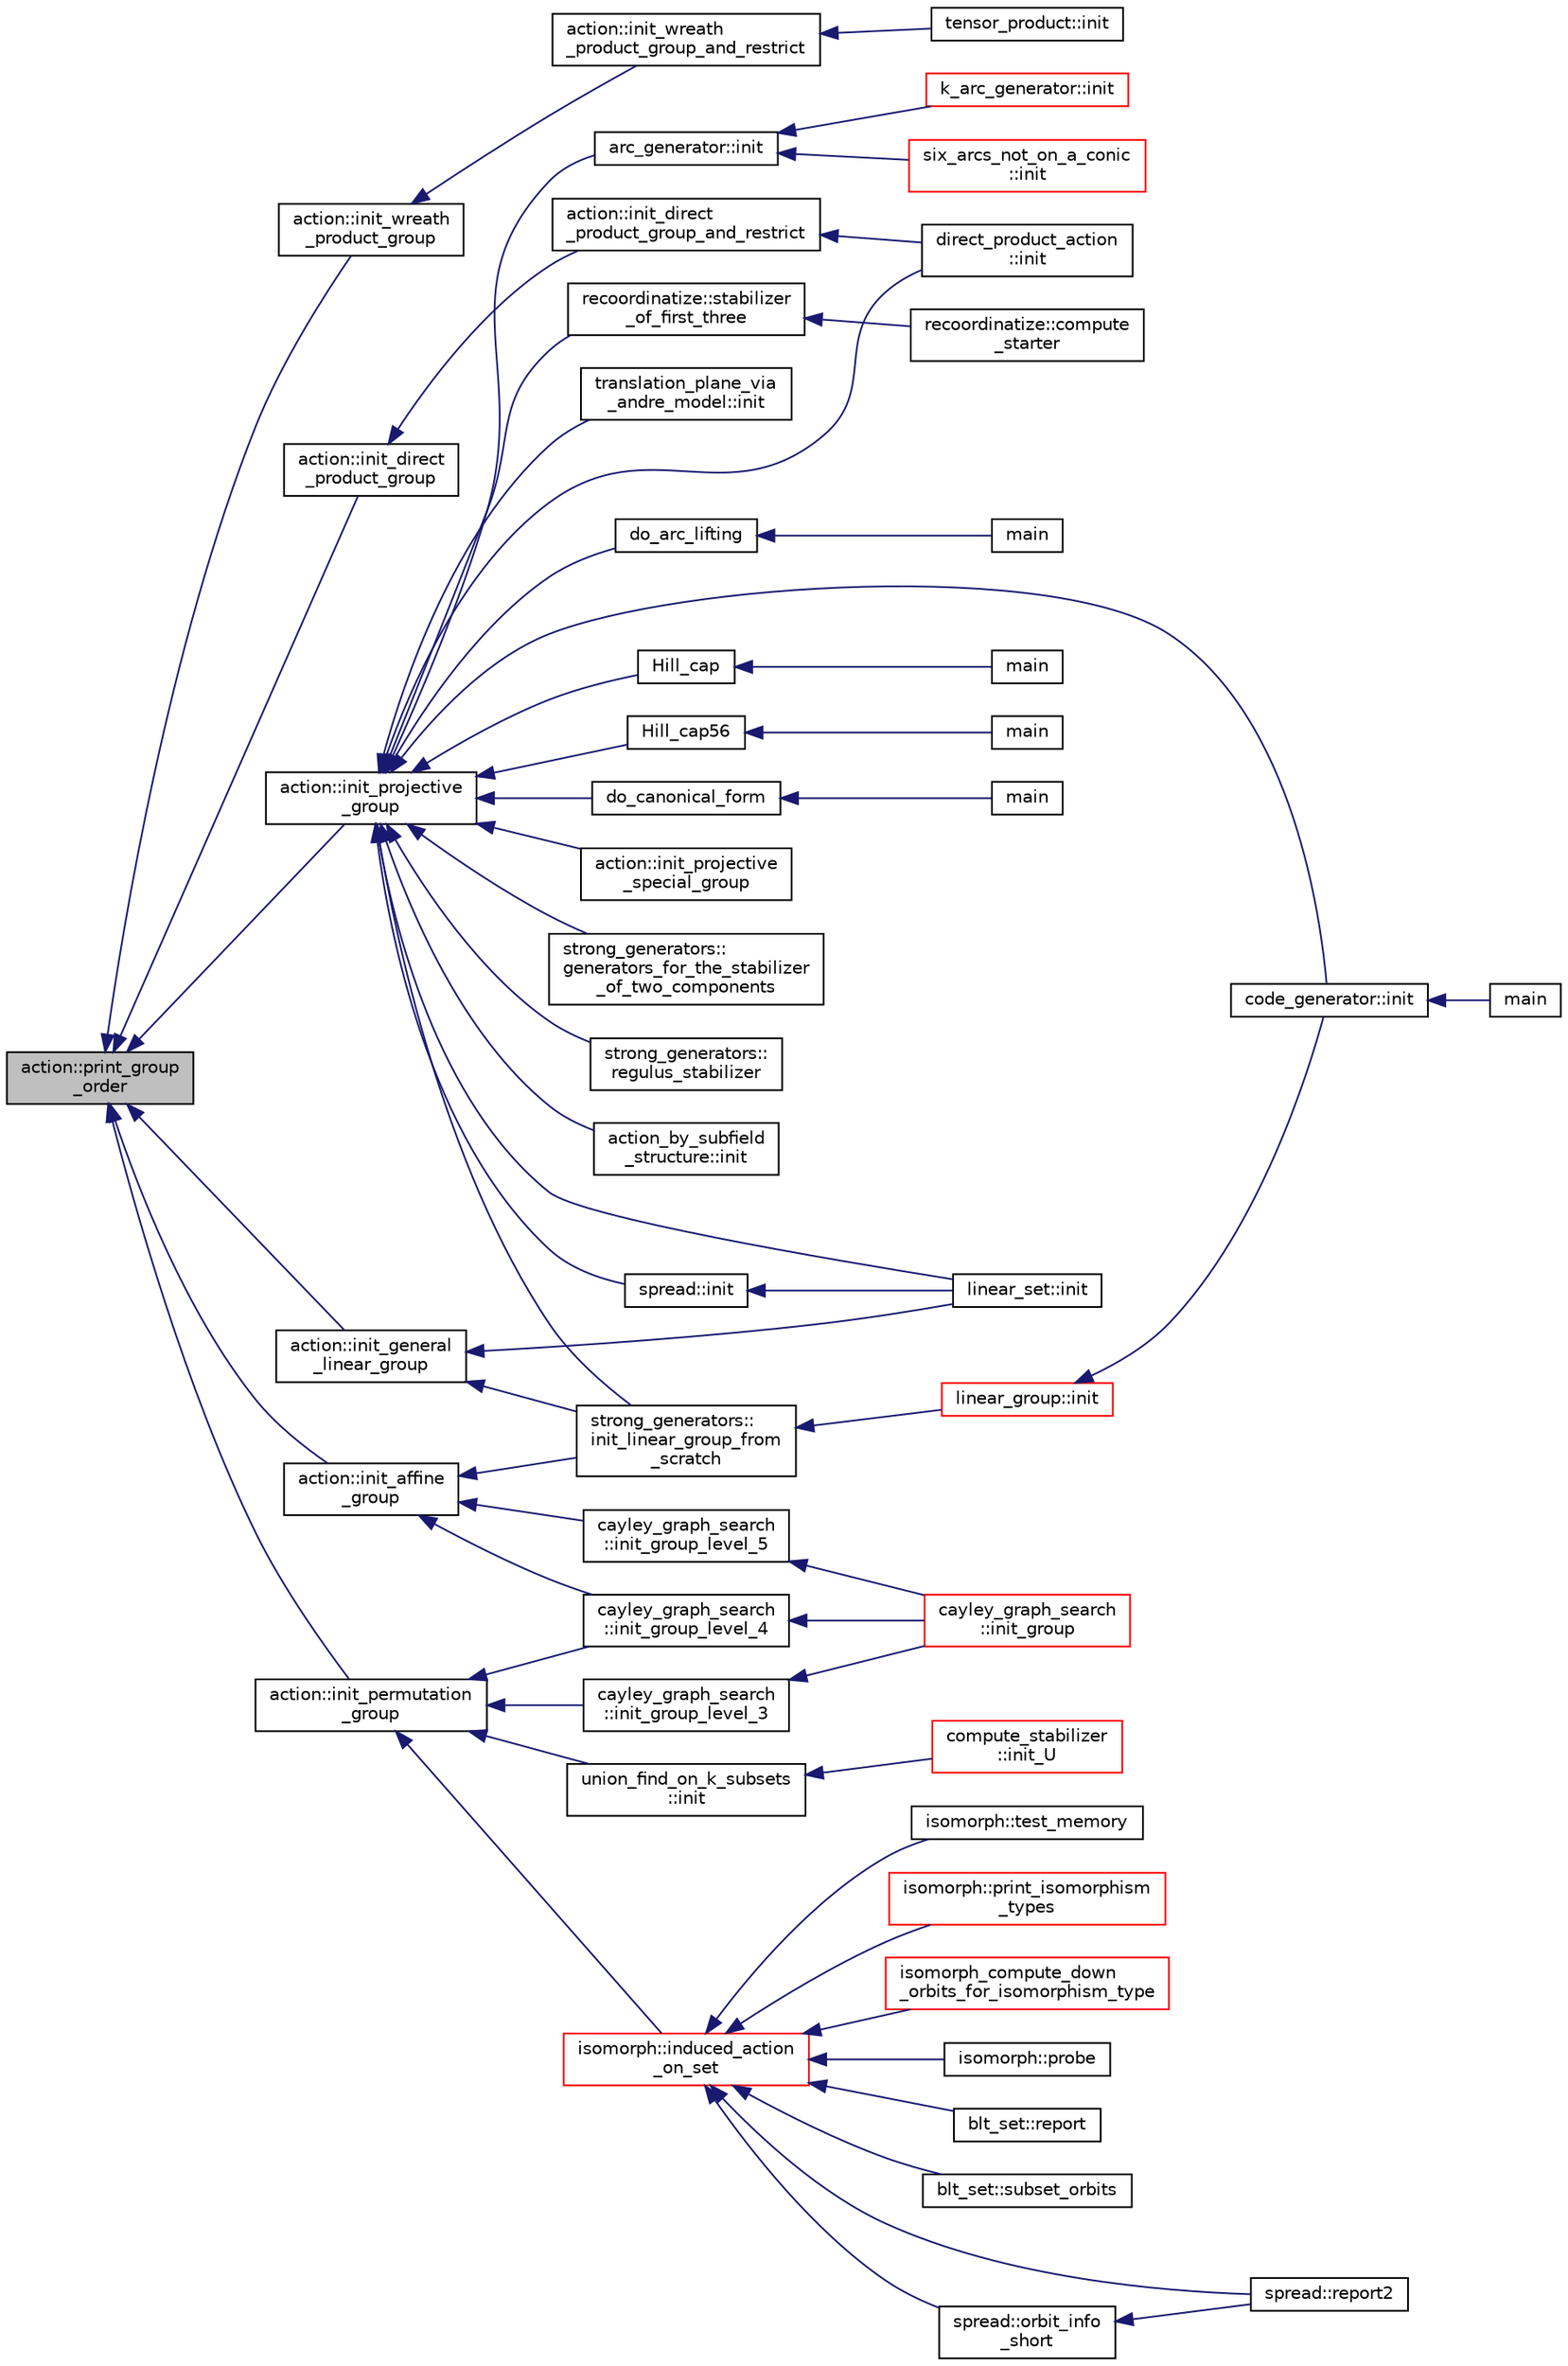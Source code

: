 digraph "action::print_group_order"
{
  edge [fontname="Helvetica",fontsize="10",labelfontname="Helvetica",labelfontsize="10"];
  node [fontname="Helvetica",fontsize="10",shape=record];
  rankdir="LR";
  Node33001 [label="action::print_group\l_order",height=0.2,width=0.4,color="black", fillcolor="grey75", style="filled", fontcolor="black"];
  Node33001 -> Node33002 [dir="back",color="midnightblue",fontsize="10",style="solid",fontname="Helvetica"];
  Node33002 [label="action::init_direct\l_product_group",height=0.2,width=0.4,color="black", fillcolor="white", style="filled",URL="$d2/d86/classaction.html#ae28dd34a1b9706531f7b25af17b4809e"];
  Node33002 -> Node33003 [dir="back",color="midnightblue",fontsize="10",style="solid",fontname="Helvetica"];
  Node33003 [label="action::init_direct\l_product_group_and_restrict",height=0.2,width=0.4,color="black", fillcolor="white", style="filled",URL="$d2/d86/classaction.html#a60a5555ea83770fd9994274efc9c328e"];
  Node33003 -> Node33004 [dir="back",color="midnightblue",fontsize="10",style="solid",fontname="Helvetica"];
  Node33004 [label="direct_product_action\l::init",height=0.2,width=0.4,color="black", fillcolor="white", style="filled",URL="$d3/d78/classdirect__product__action.html#aad40060e5821c011cccaa65a5c4df64f"];
  Node33001 -> Node33005 [dir="back",color="midnightblue",fontsize="10",style="solid",fontname="Helvetica"];
  Node33005 [label="action::init_wreath\l_product_group",height=0.2,width=0.4,color="black", fillcolor="white", style="filled",URL="$d2/d86/classaction.html#a29d8425b266eff98677406f084ee3f86"];
  Node33005 -> Node33006 [dir="back",color="midnightblue",fontsize="10",style="solid",fontname="Helvetica"];
  Node33006 [label="action::init_wreath\l_product_group_and_restrict",height=0.2,width=0.4,color="black", fillcolor="white", style="filled",URL="$d2/d86/classaction.html#a5ea78557093c987967e7b8162fabbf72"];
  Node33006 -> Node33007 [dir="back",color="midnightblue",fontsize="10",style="solid",fontname="Helvetica"];
  Node33007 [label="tensor_product::init",height=0.2,width=0.4,color="black", fillcolor="white", style="filled",URL="$dd/d3e/classtensor__product.html#a2a8ac905e80dd9bb7339c9506c3521d3"];
  Node33001 -> Node33008 [dir="back",color="midnightblue",fontsize="10",style="solid",fontname="Helvetica"];
  Node33008 [label="action::init_projective\l_group",height=0.2,width=0.4,color="black", fillcolor="white", style="filled",URL="$d2/d86/classaction.html#ad943cb9d3828331bf5634c6dbfc31afd"];
  Node33008 -> Node33009 [dir="back",color="midnightblue",fontsize="10",style="solid",fontname="Helvetica"];
  Node33009 [label="do_arc_lifting",height=0.2,width=0.4,color="black", fillcolor="white", style="filled",URL="$d5/d9e/arcs__orderly_8_c.html#a7367bc544c290322bdbd4545388a27a8"];
  Node33009 -> Node33010 [dir="back",color="midnightblue",fontsize="10",style="solid",fontname="Helvetica"];
  Node33010 [label="main",height=0.2,width=0.4,color="black", fillcolor="white", style="filled",URL="$d5/d9e/arcs__orderly_8_c.html#a3c04138a5bfe5d72780bb7e82a18e627"];
  Node33008 -> Node33011 [dir="back",color="midnightblue",fontsize="10",style="solid",fontname="Helvetica"];
  Node33011 [label="code_generator::init",height=0.2,width=0.4,color="black", fillcolor="white", style="filled",URL="$db/d37/classcode__generator.html#acfaa1e8badf6f30255203f499b130af8"];
  Node33011 -> Node33012 [dir="back",color="midnightblue",fontsize="10",style="solid",fontname="Helvetica"];
  Node33012 [label="main",height=0.2,width=0.4,color="black", fillcolor="white", style="filled",URL="$d4/d4f/codes_8_c.html#a217dbf8b442f20279ea00b898af96f52"];
  Node33008 -> Node33004 [dir="back",color="midnightblue",fontsize="10",style="solid",fontname="Helvetica"];
  Node33008 -> Node33013 [dir="back",color="midnightblue",fontsize="10",style="solid",fontname="Helvetica"];
  Node33013 [label="Hill_cap",height=0.2,width=0.4,color="black", fillcolor="white", style="filled",URL="$da/d28/hill_8_c.html#a7c2543fe497e681d4b492b16ea7f933e"];
  Node33013 -> Node33014 [dir="back",color="midnightblue",fontsize="10",style="solid",fontname="Helvetica"];
  Node33014 [label="main",height=0.2,width=0.4,color="black", fillcolor="white", style="filled",URL="$da/d28/hill_8_c.html#a217dbf8b442f20279ea00b898af96f52"];
  Node33008 -> Node33015 [dir="back",color="midnightblue",fontsize="10",style="solid",fontname="Helvetica"];
  Node33015 [label="linear_set::init",height=0.2,width=0.4,color="black", fillcolor="white", style="filled",URL="$dd/d86/classlinear__set.html#a7ab24e84423749047d5465cb15505475"];
  Node33008 -> Node33016 [dir="back",color="midnightblue",fontsize="10",style="solid",fontname="Helvetica"];
  Node33016 [label="Hill_cap56",height=0.2,width=0.4,color="black", fillcolor="white", style="filled",URL="$df/d74/tl__geometry_8h.html#ad7fc0ff2bf8455ab25e170c6930047a6"];
  Node33016 -> Node33017 [dir="back",color="midnightblue",fontsize="10",style="solid",fontname="Helvetica"];
  Node33017 [label="main",height=0.2,width=0.4,color="black", fillcolor="white", style="filled",URL="$d4/d6e/make__something_8_c.html#a217dbf8b442f20279ea00b898af96f52"];
  Node33008 -> Node33018 [dir="back",color="midnightblue",fontsize="10",style="solid",fontname="Helvetica"];
  Node33018 [label="do_canonical_form",height=0.2,width=0.4,color="black", fillcolor="white", style="filled",URL="$dc/dd4/group__actions_8h.html#afb9f4a331a8a017ea3b8b7d9ed8dcc88"];
  Node33018 -> Node33019 [dir="back",color="midnightblue",fontsize="10",style="solid",fontname="Helvetica"];
  Node33019 [label="main",height=0.2,width=0.4,color="black", fillcolor="white", style="filled",URL="$d0/d2f/process_8_c.html#a3c04138a5bfe5d72780bb7e82a18e627"];
  Node33008 -> Node33020 [dir="back",color="midnightblue",fontsize="10",style="solid",fontname="Helvetica"];
  Node33020 [label="action::init_projective\l_special_group",height=0.2,width=0.4,color="black", fillcolor="white", style="filled",URL="$d2/d86/classaction.html#a4c69f0e07dff8ba8ac2415faf69d55a4"];
  Node33008 -> Node33021 [dir="back",color="midnightblue",fontsize="10",style="solid",fontname="Helvetica"];
  Node33021 [label="strong_generators::\linit_linear_group_from\l_scratch",height=0.2,width=0.4,color="black", fillcolor="white", style="filled",URL="$dc/d09/classstrong__generators.html#ad47ecfb9c141b65ed6aca34231d5a0d2"];
  Node33021 -> Node33022 [dir="back",color="midnightblue",fontsize="10",style="solid",fontname="Helvetica"];
  Node33022 [label="linear_group::init",height=0.2,width=0.4,color="red", fillcolor="white", style="filled",URL="$df/d5a/classlinear__group.html#a8119aa9b882192ab422b12614b259f28"];
  Node33022 -> Node33011 [dir="back",color="midnightblue",fontsize="10",style="solid",fontname="Helvetica"];
  Node33008 -> Node33026 [dir="back",color="midnightblue",fontsize="10",style="solid",fontname="Helvetica"];
  Node33026 [label="strong_generators::\lgenerators_for_the_stabilizer\l_of_two_components",height=0.2,width=0.4,color="black", fillcolor="white", style="filled",URL="$dc/d09/classstrong__generators.html#acd9ddc5b768e4cf3f2398383d5a8f3b2"];
  Node33008 -> Node33027 [dir="back",color="midnightblue",fontsize="10",style="solid",fontname="Helvetica"];
  Node33027 [label="strong_generators::\lregulus_stabilizer",height=0.2,width=0.4,color="black", fillcolor="white", style="filled",URL="$dc/d09/classstrong__generators.html#a32e999d14b4168695f2e775ddf2ed7e7"];
  Node33008 -> Node33028 [dir="back",color="midnightblue",fontsize="10",style="solid",fontname="Helvetica"];
  Node33028 [label="action_by_subfield\l_structure::init",height=0.2,width=0.4,color="black", fillcolor="white", style="filled",URL="$dd/d67/classaction__by__subfield__structure.html#a565b45607d3ebc3eaa0e910a6ce6a661"];
  Node33008 -> Node33029 [dir="back",color="midnightblue",fontsize="10",style="solid",fontname="Helvetica"];
  Node33029 [label="arc_generator::init",height=0.2,width=0.4,color="black", fillcolor="white", style="filled",URL="$d4/d21/classarc__generator.html#ae614e18e9c641d67069fa27d48245cde"];
  Node33029 -> Node33030 [dir="back",color="midnightblue",fontsize="10",style="solid",fontname="Helvetica"];
  Node33030 [label="k_arc_generator::init",height=0.2,width=0.4,color="red", fillcolor="white", style="filled",URL="$d6/dd8/classk__arc__generator.html#a6036d9f52ede9f8ca681505626b5361d"];
  Node33029 -> Node33032 [dir="back",color="midnightblue",fontsize="10",style="solid",fontname="Helvetica"];
  Node33032 [label="six_arcs_not_on_a_conic\l::init",height=0.2,width=0.4,color="red", fillcolor="white", style="filled",URL="$d8/de6/classsix__arcs__not__on__a__conic.html#a7a4d5cf8a098488729934cfa8a70944a"];
  Node33008 -> Node33036 [dir="back",color="midnightblue",fontsize="10",style="solid",fontname="Helvetica"];
  Node33036 [label="recoordinatize::stabilizer\l_of_first_three",height=0.2,width=0.4,color="black", fillcolor="white", style="filled",URL="$d3/d3c/classrecoordinatize.html#ae8a24e776a57f0ac4923f6ed1d1db6e6"];
  Node33036 -> Node33037 [dir="back",color="midnightblue",fontsize="10",style="solid",fontname="Helvetica"];
  Node33037 [label="recoordinatize::compute\l_starter",height=0.2,width=0.4,color="black", fillcolor="white", style="filled",URL="$d3/d3c/classrecoordinatize.html#a274b399821488e5f6fb1adfbc8f8ebac"];
  Node33008 -> Node33038 [dir="back",color="midnightblue",fontsize="10",style="solid",fontname="Helvetica"];
  Node33038 [label="spread::init",height=0.2,width=0.4,color="black", fillcolor="white", style="filled",URL="$da/dc1/classspread.html#aa2493aebcdd72c4472213711dfcc2ab6"];
  Node33038 -> Node33015 [dir="back",color="midnightblue",fontsize="10",style="solid",fontname="Helvetica"];
  Node33008 -> Node33039 [dir="back",color="midnightblue",fontsize="10",style="solid",fontname="Helvetica"];
  Node33039 [label="translation_plane_via\l_andre_model::init",height=0.2,width=0.4,color="black", fillcolor="white", style="filled",URL="$d1/dcc/classtranslation__plane__via__andre__model.html#adb424599de168ade331979a9218ee07b"];
  Node33001 -> Node33040 [dir="back",color="midnightblue",fontsize="10",style="solid",fontname="Helvetica"];
  Node33040 [label="action::init_affine\l_group",height=0.2,width=0.4,color="black", fillcolor="white", style="filled",URL="$d2/d86/classaction.html#a32c0c683b3071fef19d28ca4880b568a"];
  Node33040 -> Node33041 [dir="back",color="midnightblue",fontsize="10",style="solid",fontname="Helvetica"];
  Node33041 [label="cayley_graph_search\l::init_group_level_4",height=0.2,width=0.4,color="black", fillcolor="white", style="filled",URL="$de/dae/classcayley__graph__search.html#a6593f90cd91bea8c23fe71acca05655e"];
  Node33041 -> Node33042 [dir="back",color="midnightblue",fontsize="10",style="solid",fontname="Helvetica"];
  Node33042 [label="cayley_graph_search\l::init_group",height=0.2,width=0.4,color="red", fillcolor="white", style="filled",URL="$de/dae/classcayley__graph__search.html#adbce2e517a8ed979f53e8aeb043cf4ca"];
  Node33040 -> Node33046 [dir="back",color="midnightblue",fontsize="10",style="solid",fontname="Helvetica"];
  Node33046 [label="cayley_graph_search\l::init_group_level_5",height=0.2,width=0.4,color="black", fillcolor="white", style="filled",URL="$de/dae/classcayley__graph__search.html#ab4427f6ab65833dae31a18f44a5d6d7a"];
  Node33046 -> Node33042 [dir="back",color="midnightblue",fontsize="10",style="solid",fontname="Helvetica"];
  Node33040 -> Node33021 [dir="back",color="midnightblue",fontsize="10",style="solid",fontname="Helvetica"];
  Node33001 -> Node33047 [dir="back",color="midnightblue",fontsize="10",style="solid",fontname="Helvetica"];
  Node33047 [label="action::init_general\l_linear_group",height=0.2,width=0.4,color="black", fillcolor="white", style="filled",URL="$d2/d86/classaction.html#a1ff1bf53f9073bfc76ff073e7af6f396"];
  Node33047 -> Node33015 [dir="back",color="midnightblue",fontsize="10",style="solid",fontname="Helvetica"];
  Node33047 -> Node33021 [dir="back",color="midnightblue",fontsize="10",style="solid",fontname="Helvetica"];
  Node33001 -> Node33048 [dir="back",color="midnightblue",fontsize="10",style="solid",fontname="Helvetica"];
  Node33048 [label="action::init_permutation\l_group",height=0.2,width=0.4,color="black", fillcolor="white", style="filled",URL="$d2/d86/classaction.html#a339bbfc596572ec88071c5f5e0ce3f41"];
  Node33048 -> Node33049 [dir="back",color="midnightblue",fontsize="10",style="solid",fontname="Helvetica"];
  Node33049 [label="cayley_graph_search\l::init_group_level_3",height=0.2,width=0.4,color="black", fillcolor="white", style="filled",URL="$de/dae/classcayley__graph__search.html#a7c936e674e8ea64597fa37ae5aa71c71"];
  Node33049 -> Node33042 [dir="back",color="midnightblue",fontsize="10",style="solid",fontname="Helvetica"];
  Node33048 -> Node33041 [dir="back",color="midnightblue",fontsize="10",style="solid",fontname="Helvetica"];
  Node33048 -> Node33050 [dir="back",color="midnightblue",fontsize="10",style="solid",fontname="Helvetica"];
  Node33050 [label="union_find_on_k_subsets\l::init",height=0.2,width=0.4,color="black", fillcolor="white", style="filled",URL="$d3/d1b/classunion__find__on__k__subsets.html#aad0de310a8e8df1ff78ee2eaf3ec1e54"];
  Node33050 -> Node33051 [dir="back",color="midnightblue",fontsize="10",style="solid",fontname="Helvetica"];
  Node33051 [label="compute_stabilizer\l::init_U",height=0.2,width=0.4,color="red", fillcolor="white", style="filled",URL="$d8/d30/classcompute__stabilizer.html#a00de428b9934e9a55157eff6c43d64d0"];
  Node33048 -> Node33065 [dir="back",color="midnightblue",fontsize="10",style="solid",fontname="Helvetica"];
  Node33065 [label="isomorph::induced_action\l_on_set",height=0.2,width=0.4,color="red", fillcolor="white", style="filled",URL="$d3/d5f/classisomorph.html#a66a62f79a0f877b889ec5bd0c79392f1"];
  Node33065 -> Node33066 [dir="back",color="midnightblue",fontsize="10",style="solid",fontname="Helvetica"];
  Node33066 [label="blt_set::report",height=0.2,width=0.4,color="black", fillcolor="white", style="filled",URL="$d1/d3d/classblt__set.html#a6b19f88bd2b92ebfba7e7c362eb9065c"];
  Node33065 -> Node33067 [dir="back",color="midnightblue",fontsize="10",style="solid",fontname="Helvetica"];
  Node33067 [label="blt_set::subset_orbits",height=0.2,width=0.4,color="black", fillcolor="white", style="filled",URL="$d1/d3d/classblt__set.html#af8f79fc4346244acfa0e2c2d23c36993"];
  Node33065 -> Node33068 [dir="back",color="midnightblue",fontsize="10",style="solid",fontname="Helvetica"];
  Node33068 [label="spread::report2",height=0.2,width=0.4,color="black", fillcolor="white", style="filled",URL="$da/dc1/classspread.html#a543a79e4e7306af291584f53dacbfdd8"];
  Node33065 -> Node33069 [dir="back",color="midnightblue",fontsize="10",style="solid",fontname="Helvetica"];
  Node33069 [label="spread::orbit_info\l_short",height=0.2,width=0.4,color="black", fillcolor="white", style="filled",URL="$da/dc1/classspread.html#a24795f879a815d7e4480a72395711aef"];
  Node33069 -> Node33068 [dir="back",color="midnightblue",fontsize="10",style="solid",fontname="Helvetica"];
  Node33065 -> Node33070 [dir="back",color="midnightblue",fontsize="10",style="solid",fontname="Helvetica"];
  Node33070 [label="isomorph::test_memory",height=0.2,width=0.4,color="black", fillcolor="white", style="filled",URL="$d3/d5f/classisomorph.html#a27877043c77db8e85e8fa7d5c43845b0"];
  Node33065 -> Node33071 [dir="back",color="midnightblue",fontsize="10",style="solid",fontname="Helvetica"];
  Node33071 [label="isomorph::print_isomorphism\l_types",height=0.2,width=0.4,color="red", fillcolor="white", style="filled",URL="$d3/d5f/classisomorph.html#abbcd12f6434585951a5532d0b2467a00"];
  Node33065 -> Node33078 [dir="back",color="midnightblue",fontsize="10",style="solid",fontname="Helvetica"];
  Node33078 [label="isomorph_compute_down\l_orbits_for_isomorphism_type",height=0.2,width=0.4,color="red", fillcolor="white", style="filled",URL="$d4/d7e/isomorph__global_8_c.html#a13519b3a5d3b5ceb26b4bec6736b0086"];
  Node33065 -> Node33080 [dir="back",color="midnightblue",fontsize="10",style="solid",fontname="Helvetica"];
  Node33080 [label="isomorph::probe",height=0.2,width=0.4,color="black", fillcolor="white", style="filled",URL="$d3/d5f/classisomorph.html#a9cb6fed7b6ac639d886b117a1f454441"];
}

